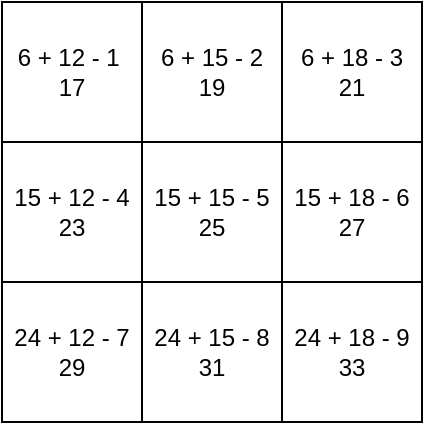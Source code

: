<mxfile version="15.6.2" type="device"><diagram id="LyEIeESCZjt7O4MBNm6a" name="Page-1"><mxGraphModel dx="677" dy="351" grid="1" gridSize="10" guides="1" tooltips="1" connect="1" arrows="1" fold="1" page="1" pageScale="1" pageWidth="980" pageHeight="690" math="0" shadow="0"><root><mxCell id="0"/><mxCell id="1" parent="0"/><mxCell id="rR10-0dyKbZZsR0VQKGp-1" value="6 + 12 - 1&amp;nbsp;&lt;br&gt;17" style="rounded=0;whiteSpace=wrap;html=1;" vertex="1" parent="1"><mxGeometry x="200" width="70" height="70" as="geometry"/></mxCell><mxCell id="rR10-0dyKbZZsR0VQKGp-253" value="6 + 15 - 2 &lt;br&gt;19" style="rounded=0;whiteSpace=wrap;html=1;" vertex="1" parent="1"><mxGeometry x="270" width="70" height="70" as="geometry"/></mxCell><mxCell id="rR10-0dyKbZZsR0VQKGp-254" value="6 + 18 - 3&lt;br&gt;21" style="rounded=0;whiteSpace=wrap;html=1;" vertex="1" parent="1"><mxGeometry x="340" width="70" height="70" as="geometry"/></mxCell><mxCell id="rR10-0dyKbZZsR0VQKGp-255" value="15 + 12 - 4&lt;br&gt;23" style="rounded=0;whiteSpace=wrap;html=1;" vertex="1" parent="1"><mxGeometry x="200" y="70" width="70" height="70" as="geometry"/></mxCell><mxCell id="rR10-0dyKbZZsR0VQKGp-256" value="15 + 15 - 5&lt;br&gt;25" style="rounded=0;whiteSpace=wrap;html=1;" vertex="1" parent="1"><mxGeometry x="270" y="70" width="70" height="70" as="geometry"/></mxCell><mxCell id="rR10-0dyKbZZsR0VQKGp-257" value="15 + 18 - 6&lt;br&gt;27" style="rounded=0;whiteSpace=wrap;html=1;" vertex="1" parent="1"><mxGeometry x="340" y="70" width="70" height="70" as="geometry"/></mxCell><mxCell id="rR10-0dyKbZZsR0VQKGp-258" value="24 + 12 - 7&lt;br&gt;29" style="rounded=0;whiteSpace=wrap;html=1;" vertex="1" parent="1"><mxGeometry x="200" y="140" width="70" height="70" as="geometry"/></mxCell><mxCell id="rR10-0dyKbZZsR0VQKGp-259" value="24 + 15 - 8&lt;br&gt;31" style="rounded=0;whiteSpace=wrap;html=1;" vertex="1" parent="1"><mxGeometry x="270" y="140" width="70" height="70" as="geometry"/></mxCell><mxCell id="rR10-0dyKbZZsR0VQKGp-260" value="24 + 18 - 9&lt;br&gt;33" style="rounded=0;whiteSpace=wrap;html=1;" vertex="1" parent="1"><mxGeometry x="340" y="140" width="70" height="70" as="geometry"/></mxCell></root></mxGraphModel></diagram></mxfile>